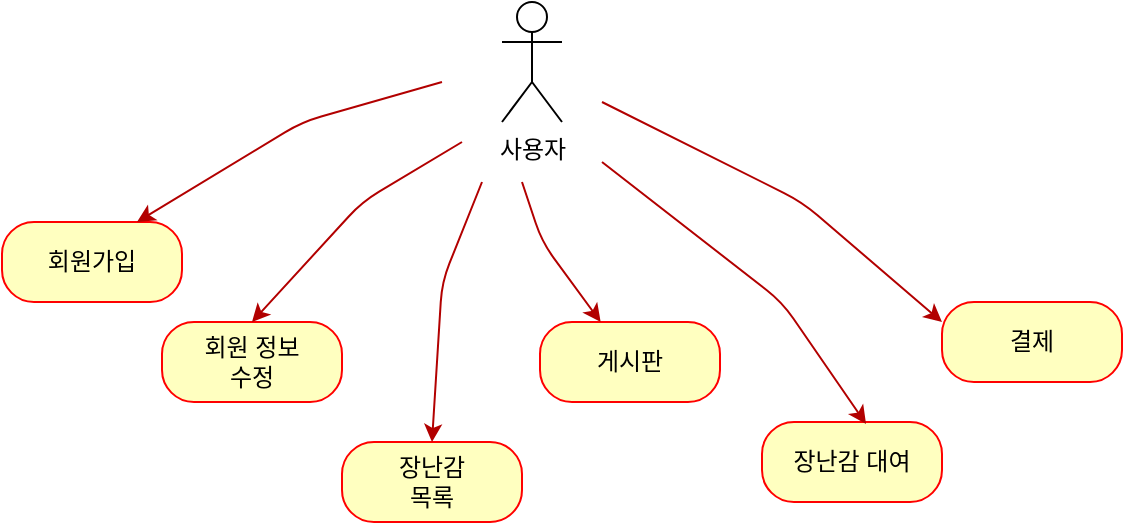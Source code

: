 <mxfile version="13.5.8" type="github">
  <diagram id="d0pySTWVaS9lUjS6NbAf" name="Page-1">
    <mxGraphModel dx="1422" dy="794" grid="1" gridSize="10" guides="1" tooltips="1" connect="1" arrows="1" fold="1" page="1" pageScale="1" pageWidth="827" pageHeight="1169" math="0" shadow="0">
      <root>
        <mxCell id="0" />
        <mxCell id="1" parent="0" />
        <mxCell id="uq5R7ddJyOcIJz_8yNCe-57" value="" style="group" vertex="1" connectable="0" parent="1">
          <mxGeometry x="100" y="80" width="560" height="260" as="geometry" />
        </mxCell>
        <mxCell id="uq5R7ddJyOcIJz_8yNCe-54" value="" style="group" vertex="1" connectable="0" parent="uq5R7ddJyOcIJz_8yNCe-57">
          <mxGeometry width="560" height="260" as="geometry" />
        </mxCell>
        <mxCell id="uq5R7ddJyOcIJz_8yNCe-55" value="" style="group" vertex="1" connectable="0" parent="uq5R7ddJyOcIJz_8yNCe-54">
          <mxGeometry width="560" height="260" as="geometry" />
        </mxCell>
        <mxCell id="uq5R7ddJyOcIJz_8yNCe-1" value="사용자&lt;br&gt;" style="shape=umlActor;verticalLabelPosition=bottom;verticalAlign=top;html=1;outlineConnect=0;" vertex="1" parent="uq5R7ddJyOcIJz_8yNCe-55">
          <mxGeometry x="250" width="30" height="60" as="geometry" />
        </mxCell>
        <mxCell id="uq5R7ddJyOcIJz_8yNCe-23" value="회원가입" style="rounded=1;whiteSpace=wrap;html=1;arcSize=40;fontColor=#000000;fillColor=#ffffc0;strokeColor=#ff0000;" vertex="1" parent="uq5R7ddJyOcIJz_8yNCe-55">
          <mxGeometry y="110" width="90" height="40" as="geometry" />
        </mxCell>
        <mxCell id="uq5R7ddJyOcIJz_8yNCe-33" value="결제" style="rounded=1;whiteSpace=wrap;html=1;arcSize=40;fontColor=#000000;fillColor=#ffffc0;strokeColor=#ff0000;" vertex="1" parent="uq5R7ddJyOcIJz_8yNCe-55">
          <mxGeometry x="470" y="150" width="90" height="40" as="geometry" />
        </mxCell>
        <mxCell id="uq5R7ddJyOcIJz_8yNCe-34" value="장난감 대여" style="rounded=1;whiteSpace=wrap;html=1;arcSize=40;fontColor=#000000;fillColor=#ffffc0;strokeColor=#ff0000;" vertex="1" parent="uq5R7ddJyOcIJz_8yNCe-55">
          <mxGeometry x="380" y="210" width="90" height="40" as="geometry" />
        </mxCell>
        <mxCell id="uq5R7ddJyOcIJz_8yNCe-35" value="게시판" style="rounded=1;whiteSpace=wrap;html=1;arcSize=40;fontColor=#000000;fillColor=#ffffc0;strokeColor=#ff0000;" vertex="1" parent="uq5R7ddJyOcIJz_8yNCe-55">
          <mxGeometry x="269" y="160" width="90" height="40" as="geometry" />
        </mxCell>
        <mxCell id="uq5R7ddJyOcIJz_8yNCe-36" value="장난감&lt;br&gt;목록" style="rounded=1;whiteSpace=wrap;html=1;arcSize=40;fontColor=#000000;fillColor=#ffffc0;strokeColor=#ff0000;" vertex="1" parent="uq5R7ddJyOcIJz_8yNCe-55">
          <mxGeometry x="170" y="220" width="90" height="40" as="geometry" />
        </mxCell>
        <mxCell id="uq5R7ddJyOcIJz_8yNCe-37" value="회원 정보&lt;br&gt;수정" style="rounded=1;whiteSpace=wrap;html=1;arcSize=40;fontColor=#000000;fillColor=#ffffc0;strokeColor=#ff0000;" vertex="1" parent="uq5R7ddJyOcIJz_8yNCe-55">
          <mxGeometry x="80" y="160" width="90" height="40" as="geometry" />
        </mxCell>
        <mxCell id="uq5R7ddJyOcIJz_8yNCe-46" value="" style="endArrow=classic;html=1;fillColor=#e51400;strokeColor=#B20000;entryX=0.75;entryY=0;entryDx=0;entryDy=0;" edge="1" parent="uq5R7ddJyOcIJz_8yNCe-55" target="uq5R7ddJyOcIJz_8yNCe-23">
          <mxGeometry width="50" height="50" relative="1" as="geometry">
            <mxPoint x="220" y="40" as="sourcePoint" />
            <mxPoint x="280" y="270" as="targetPoint" />
            <Array as="points">
              <mxPoint x="150" y="60" />
            </Array>
          </mxGeometry>
        </mxCell>
        <mxCell id="uq5R7ddJyOcIJz_8yNCe-47" value="" style="endArrow=classic;html=1;fillColor=#e51400;strokeColor=#B20000;entryX=0.5;entryY=0;entryDx=0;entryDy=0;" edge="1" parent="uq5R7ddJyOcIJz_8yNCe-55" target="uq5R7ddJyOcIJz_8yNCe-37">
          <mxGeometry width="50" height="50" relative="1" as="geometry">
            <mxPoint x="230" y="70" as="sourcePoint" />
            <mxPoint x="110" y="150" as="targetPoint" />
            <Array as="points">
              <mxPoint x="180" y="100" />
            </Array>
          </mxGeometry>
        </mxCell>
        <mxCell id="uq5R7ddJyOcIJz_8yNCe-48" value="" style="endArrow=classic;html=1;fillColor=#e51400;strokeColor=#B20000;" edge="1" parent="uq5R7ddJyOcIJz_8yNCe-55" target="uq5R7ddJyOcIJz_8yNCe-35">
          <mxGeometry width="50" height="50" relative="1" as="geometry">
            <mxPoint x="260" y="90" as="sourcePoint" />
            <mxPoint x="117.5" y="170" as="targetPoint" />
            <Array as="points">
              <mxPoint x="270" y="120" />
            </Array>
          </mxGeometry>
        </mxCell>
        <mxCell id="uq5R7ddJyOcIJz_8yNCe-49" value="" style="endArrow=classic;html=1;fillColor=#e51400;strokeColor=#B20000;entryX=0.578;entryY=0.025;entryDx=0;entryDy=0;entryPerimeter=0;" edge="1" parent="uq5R7ddJyOcIJz_8yNCe-55" target="uq5R7ddJyOcIJz_8yNCe-34">
          <mxGeometry width="50" height="50" relative="1" as="geometry">
            <mxPoint x="300" y="80" as="sourcePoint" />
            <mxPoint x="400" y="210" as="targetPoint" />
            <Array as="points">
              <mxPoint x="390" y="150" />
            </Array>
          </mxGeometry>
        </mxCell>
        <mxCell id="uq5R7ddJyOcIJz_8yNCe-50" value="" style="endArrow=classic;html=1;fillColor=#e51400;strokeColor=#B20000;entryX=0;entryY=0.25;entryDx=0;entryDy=0;" edge="1" parent="uq5R7ddJyOcIJz_8yNCe-55" target="uq5R7ddJyOcIJz_8yNCe-33">
          <mxGeometry width="50" height="50" relative="1" as="geometry">
            <mxPoint x="300" y="50" as="sourcePoint" />
            <mxPoint x="490" y="120" as="targetPoint" />
            <Array as="points">
              <mxPoint x="400" y="100" />
            </Array>
          </mxGeometry>
        </mxCell>
        <mxCell id="uq5R7ddJyOcIJz_8yNCe-51" value="" style="endArrow=classic;html=1;fillColor=#e51400;strokeColor=#B20000;entryX=0.5;entryY=0;entryDx=0;entryDy=0;" edge="1" parent="uq5R7ddJyOcIJz_8yNCe-55" target="uq5R7ddJyOcIJz_8yNCe-36">
          <mxGeometry width="50" height="50" relative="1" as="geometry">
            <mxPoint x="240" y="90" as="sourcePoint" />
            <mxPoint x="117.5" y="170" as="targetPoint" />
            <Array as="points">
              <mxPoint x="220" y="140" />
            </Array>
          </mxGeometry>
        </mxCell>
        <mxCell id="uq5R7ddJyOcIJz_8yNCe-52" value="Untitled Layer" parent="0" />
        <mxCell id="uq5R7ddJyOcIJz_8yNCe-53" value="Untitled Layer" parent="0" />
      </root>
    </mxGraphModel>
  </diagram>
</mxfile>
